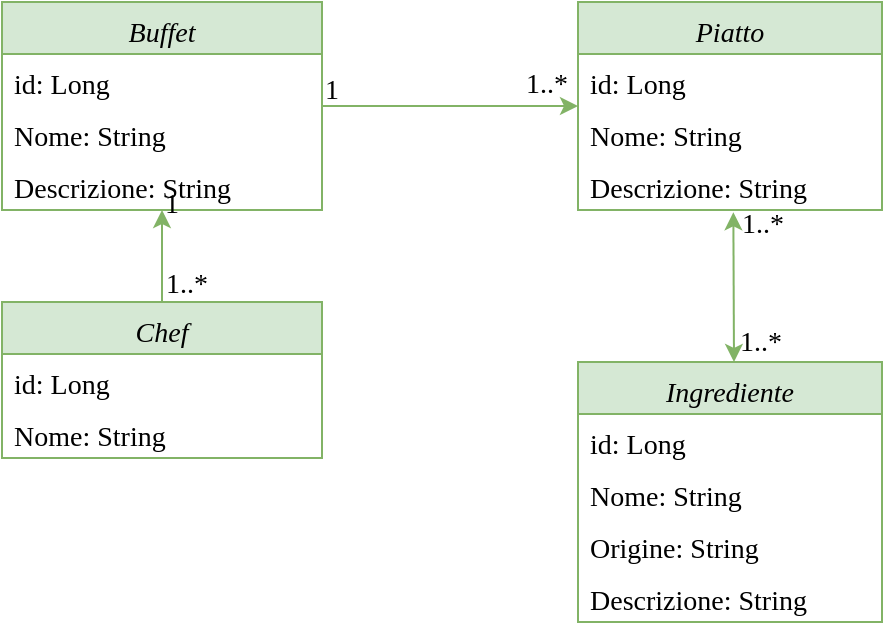 <mxfile version="18.0.1" type="device"><diagram id="C5RBs43oDa-KdzZeNtuy" name="Page-1"><mxGraphModel dx="507" dy="372" grid="1" gridSize="10" guides="1" tooltips="1" connect="1" arrows="1" fold="1" page="1" pageScale="1" pageWidth="827" pageHeight="1169" math="0" shadow="0"><root><mxCell id="WIyWlLk6GJQsqaUBKTNV-0"/><mxCell id="WIyWlLk6GJQsqaUBKTNV-1" parent="WIyWlLk6GJQsqaUBKTNV-0"/><mxCell id="zkfFHV4jXpPFQw0GAbJ--0" value="Buffet" style="swimlane;fontStyle=2;align=center;verticalAlign=top;childLayout=stackLayout;horizontal=1;startSize=26;horizontalStack=0;resizeParent=1;resizeLast=0;collapsible=1;marginBottom=0;rounded=0;shadow=0;strokeWidth=1;fontFamily=Garamond;fontSize=14;fillColor=#d5e8d4;strokeColor=#82b366;" parent="WIyWlLk6GJQsqaUBKTNV-1" vertex="1"><mxGeometry x="220" y="150" width="160" height="104" as="geometry"><mxRectangle x="230" y="140" width="160" height="26" as="alternateBounds"/></mxGeometry></mxCell><mxCell id="zkfFHV4jXpPFQw0GAbJ--1" value="id: Long" style="text;align=left;verticalAlign=top;spacingLeft=4;spacingRight=4;overflow=hidden;rotatable=0;points=[[0,0.5],[1,0.5]];portConstraint=eastwest;fontFamily=Garamond;fontSize=14;" parent="zkfFHV4jXpPFQw0GAbJ--0" vertex="1"><mxGeometry y="26" width="160" height="26" as="geometry"/></mxCell><mxCell id="m_H8b6mK11PmTE5VruJW-0" value="Nome: String" style="text;align=left;verticalAlign=top;spacingLeft=4;spacingRight=4;overflow=hidden;rotatable=0;points=[[0,0.5],[1,0.5]];portConstraint=eastwest;fontFamily=Garamond;fontSize=14;" vertex="1" parent="zkfFHV4jXpPFQw0GAbJ--0"><mxGeometry y="52" width="160" height="26" as="geometry"/></mxCell><mxCell id="zkfFHV4jXpPFQw0GAbJ--2" value="Descrizione: String" style="text;align=left;verticalAlign=top;spacingLeft=4;spacingRight=4;overflow=hidden;rotatable=0;points=[[0,0.5],[1,0.5]];portConstraint=eastwest;rounded=0;shadow=0;html=0;fontFamily=Garamond;fontSize=14;" parent="zkfFHV4jXpPFQw0GAbJ--0" vertex="1"><mxGeometry y="78" width="160" height="26" as="geometry"/></mxCell><mxCell id="zkfFHV4jXpPFQw0GAbJ--17" value="Piatto" style="swimlane;fontStyle=2;align=center;verticalAlign=top;childLayout=stackLayout;horizontal=1;startSize=26;horizontalStack=0;resizeParent=1;resizeLast=0;collapsible=1;marginBottom=0;rounded=0;shadow=0;strokeWidth=1;fontFamily=Garamond;fontSize=14;fillColor=#d5e8d4;strokeColor=#82b366;" parent="WIyWlLk6GJQsqaUBKTNV-1" vertex="1"><mxGeometry x="508" y="150" width="152" height="104" as="geometry"><mxRectangle x="550" y="140" width="160" height="26" as="alternateBounds"/></mxGeometry></mxCell><mxCell id="yqRSCr1h6TxuC0oKNiQm-24" value="id: Long" style="text;align=left;verticalAlign=top;spacingLeft=4;spacingRight=4;overflow=hidden;rotatable=0;points=[[0,0.5],[1,0.5]];portConstraint=eastwest;fontFamily=Garamond;fontSize=14;" parent="zkfFHV4jXpPFQw0GAbJ--17" vertex="1"><mxGeometry y="26" width="152" height="26" as="geometry"/></mxCell><mxCell id="m_H8b6mK11PmTE5VruJW-2" value="Nome: String" style="text;align=left;verticalAlign=top;spacingLeft=4;spacingRight=4;overflow=hidden;rotatable=0;points=[[0,0.5],[1,0.5]];portConstraint=eastwest;fontFamily=Garamond;fontSize=14;" vertex="1" parent="zkfFHV4jXpPFQw0GAbJ--17"><mxGeometry y="52" width="152" height="26" as="geometry"/></mxCell><mxCell id="yqRSCr1h6TxuC0oKNiQm-25" value="Descrizione: String" style="text;align=left;verticalAlign=top;spacingLeft=4;spacingRight=4;overflow=hidden;rotatable=0;points=[[0,0.5],[1,0.5]];portConstraint=eastwest;rounded=0;shadow=0;html=0;fontFamily=Garamond;fontSize=14;" parent="zkfFHV4jXpPFQw0GAbJ--17" vertex="1"><mxGeometry y="78" width="152" height="26" as="geometry"/></mxCell><mxCell id="zkfFHV4jXpPFQw0GAbJ--26" value="" style="endArrow=classic;shadow=0;strokeWidth=1;rounded=0;endFill=1;edgeStyle=elbowEdgeStyle;elbow=vertical;fontFamily=Garamond;fontSize=14;fillColor=#d5e8d4;strokeColor=#82b366;" parent="WIyWlLk6GJQsqaUBKTNV-1" source="zkfFHV4jXpPFQw0GAbJ--0" target="zkfFHV4jXpPFQw0GAbJ--17" edge="1"><mxGeometry x="0.5" y="41" relative="1" as="geometry"><mxPoint x="380" y="192" as="sourcePoint"/><mxPoint x="540" y="192" as="targetPoint"/><mxPoint x="-40" y="32" as="offset"/></mxGeometry></mxCell><mxCell id="zkfFHV4jXpPFQw0GAbJ--27" value="1..*" style="resizable=0;align=left;verticalAlign=bottom;labelBackgroundColor=none;fontSize=14;fontFamily=Garamond;" parent="zkfFHV4jXpPFQw0GAbJ--26" connectable="0" vertex="1"><mxGeometry x="-1" relative="1" as="geometry"><mxPoint x="100" y="-2" as="offset"/></mxGeometry></mxCell><mxCell id="zkfFHV4jXpPFQw0GAbJ--28" value="1" style="resizable=0;align=right;verticalAlign=bottom;labelBackgroundColor=none;fontSize=14;fontFamily=Garamond;" parent="zkfFHV4jXpPFQw0GAbJ--26" connectable="0" vertex="1"><mxGeometry x="1" relative="1" as="geometry"><mxPoint x="-118" y="1" as="offset"/></mxGeometry></mxCell><mxCell id="yqRSCr1h6TxuC0oKNiQm-15" value="Chef" style="swimlane;fontStyle=2;align=center;verticalAlign=top;childLayout=stackLayout;horizontal=1;startSize=26;horizontalStack=0;resizeParent=1;resizeLast=0;collapsible=1;marginBottom=0;rounded=0;shadow=0;strokeWidth=1;fontFamily=Garamond;fontSize=14;fillColor=#d5e8d4;strokeColor=#82b366;" parent="WIyWlLk6GJQsqaUBKTNV-1" vertex="1"><mxGeometry x="220" y="300" width="160" height="78" as="geometry"><mxRectangle x="550" y="140" width="160" height="26" as="alternateBounds"/></mxGeometry></mxCell><mxCell id="yqRSCr1h6TxuC0oKNiQm-36" value="id: Long" style="text;align=left;verticalAlign=top;spacingLeft=4;spacingRight=4;overflow=hidden;rotatable=0;points=[[0,0.5],[1,0.5]];portConstraint=eastwest;fontFamily=Garamond;fontSize=14;" parent="yqRSCr1h6TxuC0oKNiQm-15" vertex="1"><mxGeometry y="26" width="160" height="26" as="geometry"/></mxCell><mxCell id="m_H8b6mK11PmTE5VruJW-1" value="Nome: String" style="text;align=left;verticalAlign=top;spacingLeft=4;spacingRight=4;overflow=hidden;rotatable=0;points=[[0,0.5],[1,0.5]];portConstraint=eastwest;fontFamily=Garamond;fontSize=14;" vertex="1" parent="yqRSCr1h6TxuC0oKNiQm-15"><mxGeometry y="52" width="160" height="26" as="geometry"/></mxCell><mxCell id="yqRSCr1h6TxuC0oKNiQm-22" value="" style="endArrow=classic;html=1;rounded=0;targetPerimeterSpacing=11;elbow=vertical;exitX=0.5;exitY=0;exitDx=0;exitDy=0;endFill=1;entryX=0.5;entryY=1;entryDx=0;entryDy=0;fontFamily=Garamond;fontSize=14;fillColor=#d5e8d4;strokeColor=#82b366;" parent="WIyWlLk6GJQsqaUBKTNV-1" source="yqRSCr1h6TxuC0oKNiQm-15" target="zkfFHV4jXpPFQw0GAbJ--0" edge="1"><mxGeometry width="50" height="50" relative="1" as="geometry"><mxPoint x="400" y="250" as="sourcePoint"/><mxPoint x="270" y="260" as="targetPoint"/></mxGeometry></mxCell><mxCell id="yqRSCr1h6TxuC0oKNiQm-28" value="Ingrediente" style="swimlane;fontStyle=2;align=center;verticalAlign=top;childLayout=stackLayout;horizontal=1;startSize=26;horizontalStack=0;resizeParent=1;resizeLast=0;collapsible=1;marginBottom=0;rounded=0;shadow=0;strokeWidth=1;fontFamily=Garamond;fontSize=14;fillColor=#d5e8d4;strokeColor=#82b366;" parent="WIyWlLk6GJQsqaUBKTNV-1" vertex="1"><mxGeometry x="508" y="330" width="152" height="130" as="geometry"><mxRectangle x="550" y="140" width="160" height="26" as="alternateBounds"/></mxGeometry></mxCell><mxCell id="yqRSCr1h6TxuC0oKNiQm-34" value="id: Long" style="text;align=left;verticalAlign=top;spacingLeft=4;spacingRight=4;overflow=hidden;rotatable=0;points=[[0,0.5],[1,0.5]];portConstraint=eastwest;fontFamily=Garamond;fontSize=14;" parent="yqRSCr1h6TxuC0oKNiQm-28" vertex="1"><mxGeometry y="26" width="152" height="26" as="geometry"/></mxCell><mxCell id="yqRSCr1h6TxuC0oKNiQm-29" value="Nome: String" style="text;align=left;verticalAlign=top;spacingLeft=4;spacingRight=4;overflow=hidden;rotatable=0;points=[[0,0.5],[1,0.5]];portConstraint=eastwest;fontFamily=Garamond;fontSize=14;" parent="yqRSCr1h6TxuC0oKNiQm-28" vertex="1"><mxGeometry y="52" width="152" height="26" as="geometry"/></mxCell><mxCell id="m_H8b6mK11PmTE5VruJW-3" value="Origine: String" style="text;align=left;verticalAlign=top;spacingLeft=4;spacingRight=4;overflow=hidden;rotatable=0;points=[[0,0.5],[1,0.5]];portConstraint=eastwest;fontFamily=Garamond;fontSize=14;" vertex="1" parent="yqRSCr1h6TxuC0oKNiQm-28"><mxGeometry y="78" width="152" height="26" as="geometry"/></mxCell><mxCell id="yqRSCr1h6TxuC0oKNiQm-30" value="Descrizione: String" style="text;align=left;verticalAlign=top;spacingLeft=4;spacingRight=4;overflow=hidden;rotatable=0;points=[[0,0.5],[1,0.5]];portConstraint=eastwest;rounded=0;shadow=0;html=0;fontFamily=Garamond;fontSize=14;" parent="yqRSCr1h6TxuC0oKNiQm-28" vertex="1"><mxGeometry y="104" width="152" height="26" as="geometry"/></mxCell><mxCell id="yqRSCr1h6TxuC0oKNiQm-35" value="1..*" style="resizable=0;align=left;verticalAlign=bottom;labelBackgroundColor=none;fontSize=14;fontFamily=Garamond;" parent="WIyWlLk6GJQsqaUBKTNV-1" connectable="0" vertex="1"><mxGeometry x="300" y="300" as="geometry"/></mxCell><mxCell id="yqRSCr1h6TxuC0oKNiQm-37" value="1..*" style="resizable=0;align=left;verticalAlign=bottom;labelBackgroundColor=none;fontSize=14;fontFamily=Garamond;" parent="WIyWlLk6GJQsqaUBKTNV-1" connectable="0" vertex="1"><mxGeometry x="480" y="280" as="geometry"><mxPoint x="107" y="49" as="offset"/></mxGeometry></mxCell><mxCell id="yqRSCr1h6TxuC0oKNiQm-38" value="1" style="resizable=0;align=right;verticalAlign=bottom;labelBackgroundColor=none;fontSize=14;fontFamily=Garamond;" parent="WIyWlLk6GJQsqaUBKTNV-1" connectable="0" vertex="1"><mxGeometry x="309.995" y="260" as="geometry"/></mxCell><mxCell id="yqRSCr1h6TxuC0oKNiQm-39" value="1..*" style="resizable=0;align=left;verticalAlign=bottom;labelBackgroundColor=none;fontSize=14;fontFamily=Garamond;" parent="WIyWlLk6GJQsqaUBKTNV-1" connectable="0" vertex="1"><mxGeometry x="588" y="270" as="geometry"/></mxCell><mxCell id="yqRSCr1h6TxuC0oKNiQm-40" value="" style="endArrow=classic;startArrow=classic;html=1;rounded=0;targetPerimeterSpacing=11;elbow=vertical;fontFamily=Garamond;fontSize=14;fillColor=#d5e8d4;strokeColor=#82b366;entryX=0.511;entryY=1.044;entryDx=0;entryDy=0;entryPerimeter=0;" parent="WIyWlLk6GJQsqaUBKTNV-1" edge="1" target="yqRSCr1h6TxuC0oKNiQm-25"><mxGeometry width="50" height="50" relative="1" as="geometry"><mxPoint x="586" y="330" as="sourcePoint"/><mxPoint x="588" y="260" as="targetPoint"/></mxGeometry></mxCell></root></mxGraphModel></diagram></mxfile>